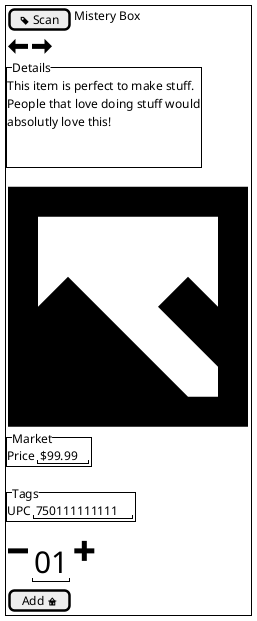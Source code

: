 @startsalt
{+ {[<&tag> Scan] | Mistery Box}
  {<size:30><&arrow-thick-left>|
  <size:30><&arrow-thick-right>}

  {^"Details"
    This item is perfect to make stuff.
    People that love doing stuff would
    absolutly love this!
    .
    .
  }
  {<size:360><&image>}

  {^"Market"
    Price | "$99.99"
  }
  {^"Tags"
    UPC | "750111111111"
  }

  {<size:30><&minus> |   "<size:30>01 "   |<size:30><&plus>}
  {[ Add <&basket>]}
}
@endsalt
